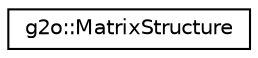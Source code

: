 digraph "Graphical Class Hierarchy"
{
  edge [fontname="Helvetica",fontsize="10",labelfontname="Helvetica",labelfontsize="10"];
  node [fontname="Helvetica",fontsize="10",shape=record];
  rankdir="LR";
  Node0 [label="g2o::MatrixStructure",height=0.2,width=0.4,color="black", fillcolor="white", style="filled",URL="$classg2o_1_1_matrix_structure.html",tooltip="representing the structure of a matrix in column compressed structure (only the upper triangular part..."];
}
